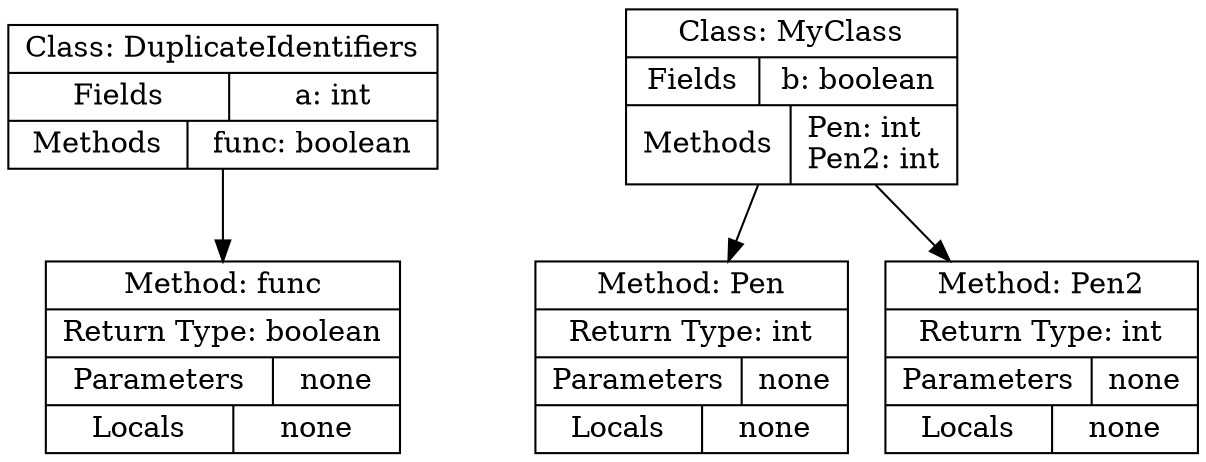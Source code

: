 digraph SymbolTable {
  node [shape=record];
  DuplicateIdentifiers [label="{Class: DuplicateIdentifiers|{Fields|a: int}|{Methods|func: boolean}}"];
  DuplicateIdentifiers_func [label="{Method: func|Return Type: boolean|{Parameters|none}|{Locals|none}}"];
  DuplicateIdentifiers -> DuplicateIdentifiers_func;
  MyClass [label="{Class: MyClass|{Fields|b: boolean}|{Methods|Pen: int\lPen2: int}}"];
  MyClass_Pen [label="{Method: Pen|Return Type: int|{Parameters|none}|{Locals|none}}"];
  MyClass -> MyClass_Pen;
  MyClass_Pen2 [label="{Method: Pen2|Return Type: int|{Parameters|none}|{Locals|none}}"];
  MyClass -> MyClass_Pen2;
}
